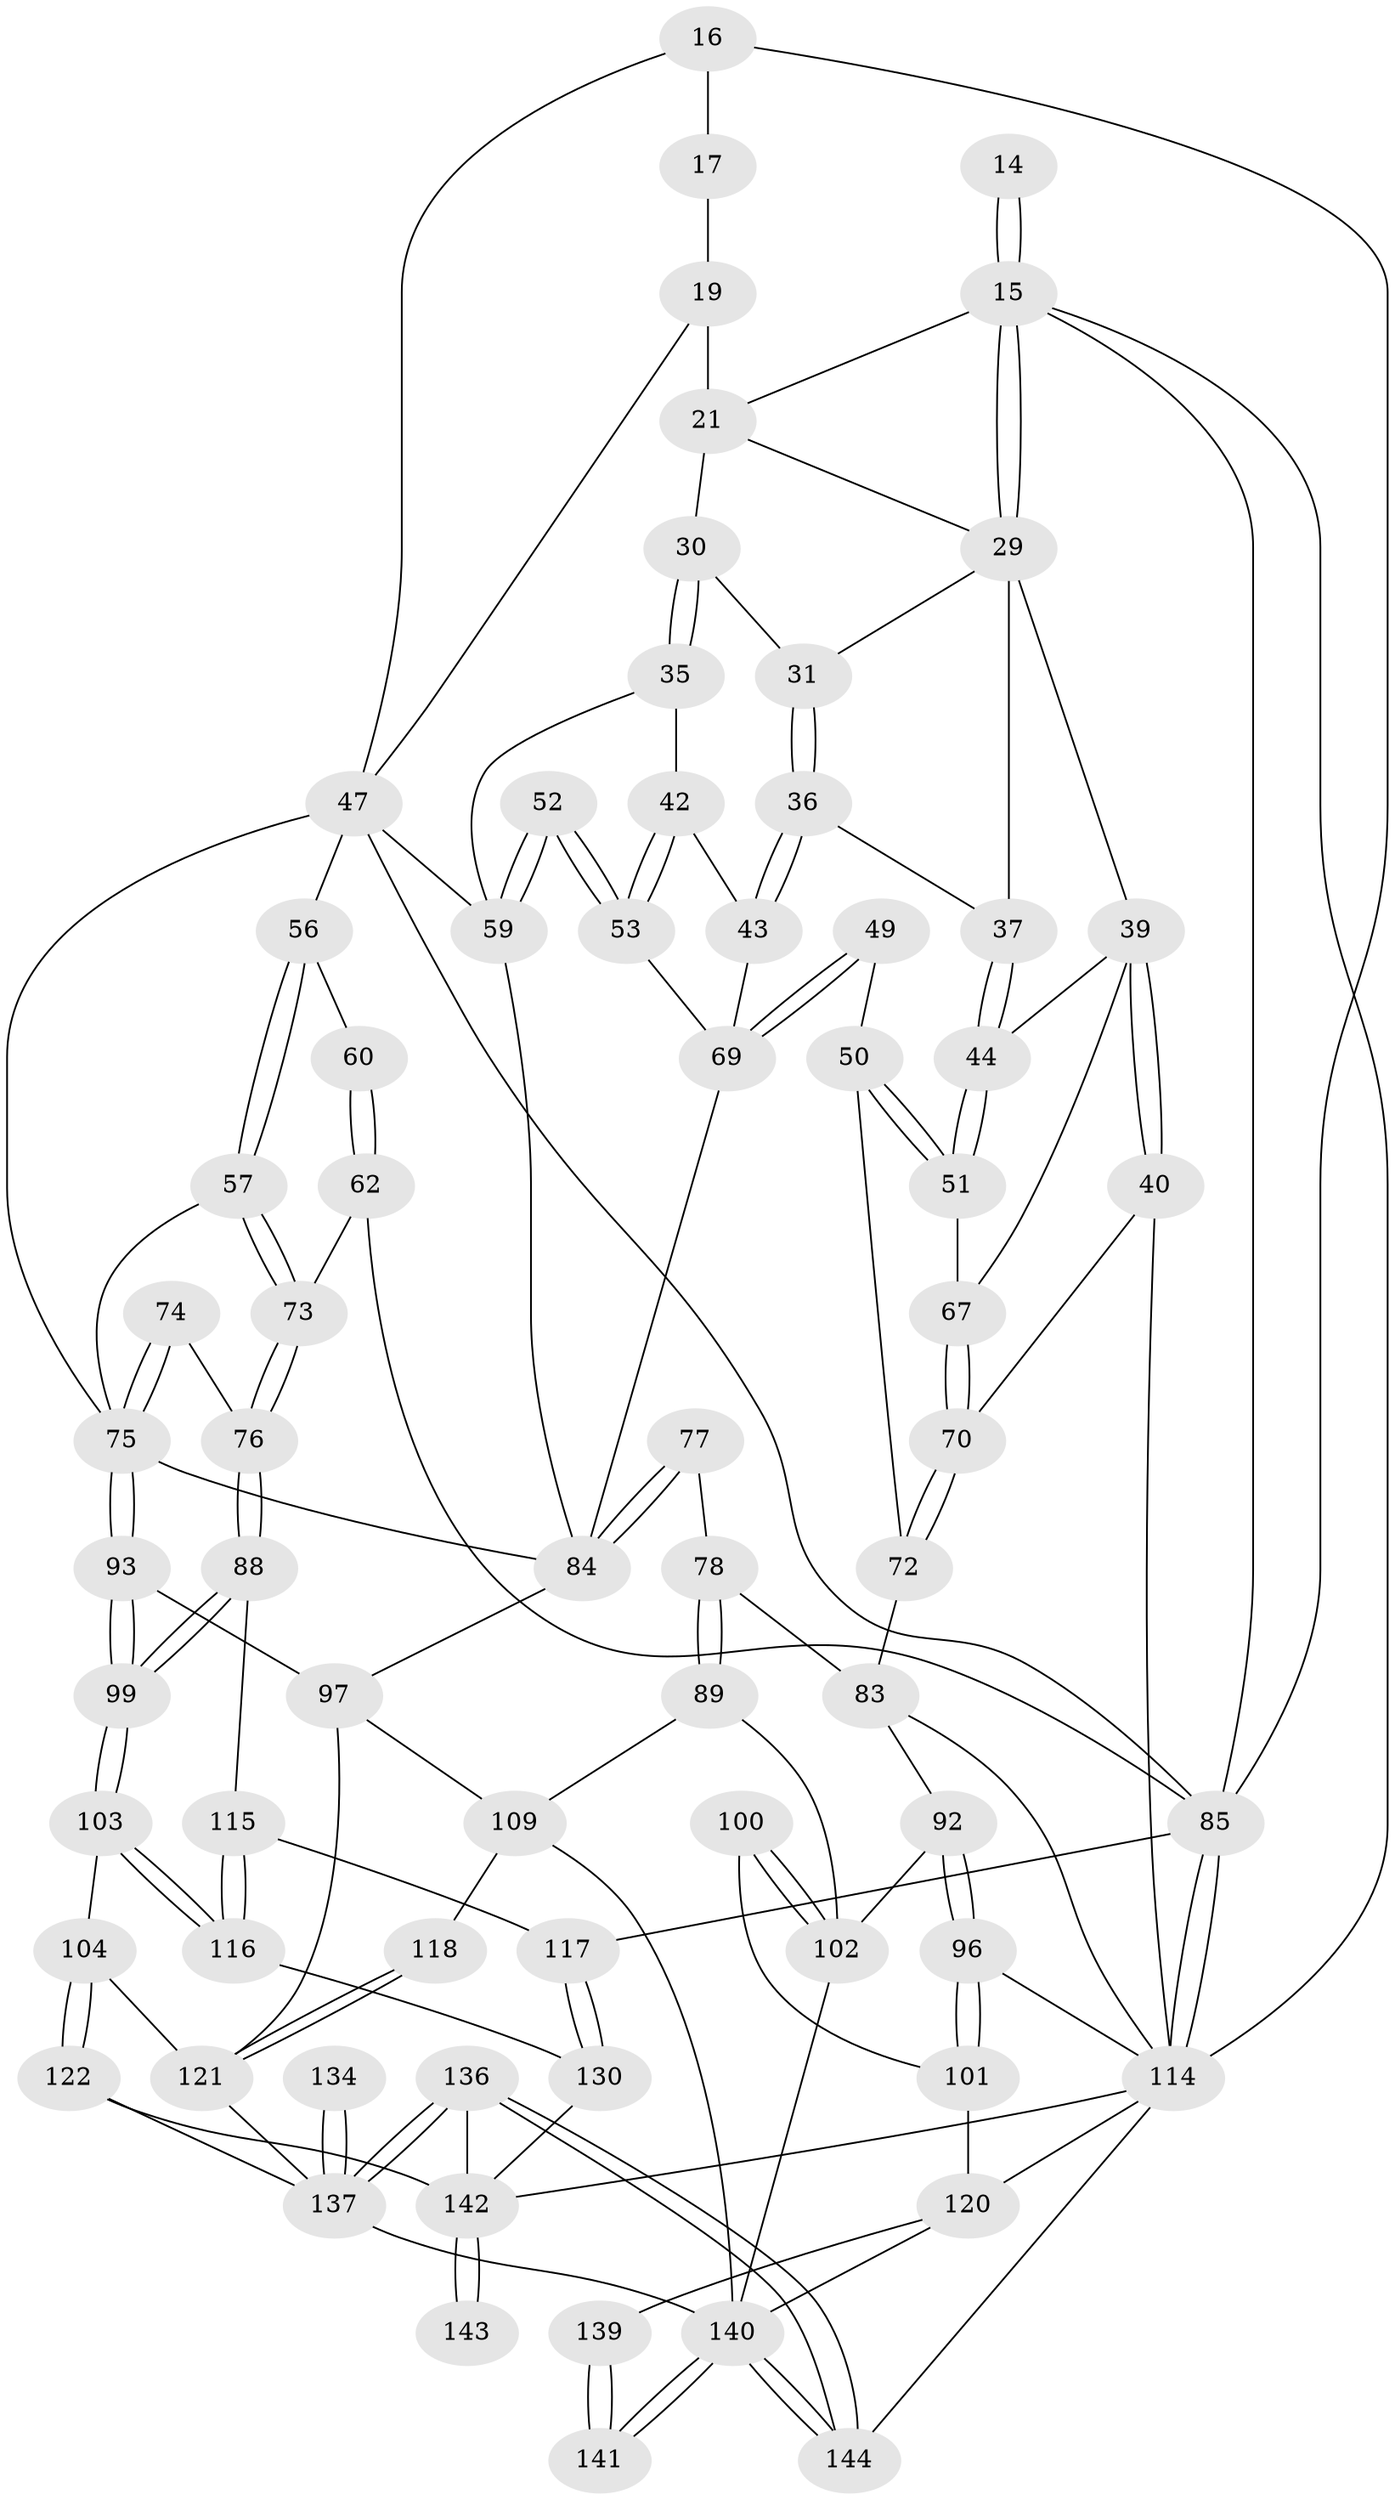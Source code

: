 // original degree distribution, {3: 0.013888888888888888, 5: 0.5555555555555556, 4: 0.2222222222222222, 6: 0.20833333333333334}
// Generated by graph-tools (version 1.1) at 2025/01/03/09/25 05:01:35]
// undirected, 72 vertices, 161 edges
graph export_dot {
graph [start="1"]
  node [color=gray90,style=filled];
  14 [pos="+0.1653131313552273+0.1313246384569547"];
  15 [pos="+0.1377650463918746+0.15389238578625522",super="+13+10"];
  16 [pos="+0.7798539803529438+0.0748992214477105",super="+4"];
  17 [pos="+0.7546848106743642+0.06271788946873638",super="+3"];
  19 [pos="+0.4916324547902612+0",super="+2+18"];
  21 [pos="+0.28898280683160665+0.09856231400378068",super="+20+8"];
  29 [pos="+0.151309968766628+0.1868979461016702",super="+28"];
  30 [pos="+0.4480013979579751+0.12915017162595843"];
  31 [pos="+0.3034312846072097+0.2084269595860257"];
  35 [pos="+0.45010297018763246+0.1560229790850026"];
  36 [pos="+0.29476202808931345+0.2463493313664794"];
  37 [pos="+0.28046446819382237+0.2527052917716799"];
  39 [pos="+0.12568501650732858+0.2844647122592037",super="+38"];
  40 [pos="+0.05245208808088443+0.34545686435865786"];
  42 [pos="+0.4162277170534798+0.23172396011624266"];
  43 [pos="+0.36866473805427075+0.2884529395518935"];
  44 [pos="+0.24553763976450738+0.30670735925121523"];
  47 [pos="+0.8041012779829887+0.27714259686482645",super="+26+32"];
  49 [pos="+0.349100796587987+0.36075706191232515"];
  50 [pos="+0.2880434659239411+0.3816566118686861"];
  51 [pos="+0.2562014094352817+0.34336183442472173"];
  52 [pos="+0.5123486401435323+0.32927466213171164"];
  53 [pos="+0.47534248731881906+0.3315320729531592"];
  56 [pos="+0.8660279229113873+0.35860896548232546",super="+46+45"];
  57 [pos="+0.8553870323353644+0.3684244411429471"];
  59 [pos="+0.5682939449288908+0.4078725744743301",super="+33+34"];
  60 [pos="+0.9285845428439818+0.3400648103694407"];
  62 [pos="+1+0.45589337656436324"];
  67 [pos="+0.18934921418241696+0.35602997964460864"];
  69 [pos="+0.4260775297595417+0.4384652718241724",super="+66+48"];
  70 [pos="+0.1593155054761265+0.4121085590163444"];
  72 [pos="+0.18603052293867367+0.453454660991517",super="+71"];
  73 [pos="+0.906695333712394+0.4851534042917467"];
  74 [pos="+0.7555944557862344+0.5030826156942318"];
  75 [pos="+0.7120050994370868+0.504213059945652",super="+63+55+58"];
  76 [pos="+0.8443079497138282+0.5265566314615342"];
  77 [pos="+0.3959395446112848+0.5093143878077904"];
  78 [pos="+0.3546953643672467+0.534256534544416"];
  83 [pos="+0.27324274722840525+0.5457453117722884",super="+80+79"];
  84 [pos="+0.5171436680378293+0.5877474763822098",super="+64+65+68"];
  85 [pos="+1+0.6372951401004301",super="+61+25+6"];
  88 [pos="+0.8872532131006404+0.6412474723311203"];
  89 [pos="+0.3648734451246666+0.6160145772426242"];
  92 [pos="+0.2642543853573788+0.5963653215734012"];
  93 [pos="+0.7000639966533796+0.582742873593469"];
  96 [pos="+0.14649235796324853+0.6278785146418049"];
  97 [pos="+0.5068494422146379+0.6560080198358847",super="+95+94"];
  99 [pos="+0.7104653697979012+0.6838020481987462"];
  100 [pos="+0.19850092312995635+0.679551678075136"];
  101 [pos="+0.18326610021093503+0.6723520321563902"];
  102 [pos="+0.2621314364986243+0.7455091127190697",super="+90+91"];
  103 [pos="+0.6974411697367069+0.7243084539390673"];
  104 [pos="+0.5930720540126178+0.7529991483941645"];
  109 [pos="+0.34852380668871225+0.7845599808183404",super="+98"];
  114 [pos="+1+1",super="+108+107"];
  115 [pos="+0.8738335252339087+0.692989315338496",super="+87"];
  116 [pos="+0.7891106473746611+0.820452907796849"];
  117 [pos="+0.9248046785095052+0.8151526719309429",super="+86"];
  118 [pos="+0.3983010900186391+0.8065300198670666"];
  120 [pos="+0.25658049979731695+0.837602008317096",super="+112+113"];
  121 [pos="+0.4271464623084612+0.8239701709793714",super="+111"];
  122 [pos="+0.5894364320630797+0.8588870261083167"];
  130 [pos="+0.8962323677729008+0.8653276815983088",super="+126"];
  134 [pos="+0.5168758409186508+0.9675520403612754"];
  136 [pos="+0.5227009243203851+1"];
  137 [pos="+0.4981826704667627+1",super="+132+124"];
  139 [pos="+0.10835349866563534+0.9201840469741203",super="+138"];
  140 [pos="+0.28794003336929014+1",super="+133+119"];
  141 [pos="+0.26886552362091615+1"];
  142 [pos="+0.7514819897240966+1",super="+131+135+129+128"];
  143 [pos="+0.7477927719317924+0.9946788483299491"];
  144 [pos="+0.299466739411659+1"];
  14 -- 15 [weight=3];
  14 -- 15;
  15 -- 29;
  15 -- 29;
  15 -- 85;
  15 -- 114;
  15 -- 21;
  16 -- 17 [weight=2];
  16 -- 85;
  16 -- 47;
  17 -- 19 [weight=2];
  19 -- 21 [weight=2];
  19 -- 47;
  21 -- 30;
  21 -- 29;
  29 -- 39;
  29 -- 37;
  29 -- 31;
  30 -- 31;
  30 -- 35;
  30 -- 35;
  31 -- 36;
  31 -- 36;
  35 -- 42;
  35 -- 59;
  36 -- 37;
  36 -- 43;
  36 -- 43;
  37 -- 44;
  37 -- 44;
  39 -- 40;
  39 -- 40;
  39 -- 67;
  39 -- 44;
  40 -- 70;
  40 -- 114;
  42 -- 43;
  42 -- 53;
  42 -- 53;
  43 -- 69;
  44 -- 51;
  44 -- 51;
  47 -- 56 [weight=2];
  47 -- 75 [weight=2];
  47 -- 85;
  47 -- 59;
  49 -- 50;
  49 -- 69 [weight=2];
  49 -- 69;
  50 -- 51;
  50 -- 51;
  50 -- 72;
  51 -- 67;
  52 -- 53;
  52 -- 53;
  52 -- 59 [weight=2];
  52 -- 59;
  53 -- 69;
  56 -- 57;
  56 -- 57;
  56 -- 60 [weight=2];
  57 -- 73;
  57 -- 73;
  57 -- 75;
  59 -- 84;
  60 -- 62;
  60 -- 62;
  62 -- 73;
  62 -- 85;
  67 -- 70;
  67 -- 70;
  69 -- 84;
  70 -- 72;
  70 -- 72;
  72 -- 83 [weight=2];
  73 -- 76;
  73 -- 76;
  74 -- 75 [weight=2];
  74 -- 75;
  74 -- 76;
  75 -- 93;
  75 -- 93;
  75 -- 84;
  76 -- 88;
  76 -- 88;
  77 -- 78;
  77 -- 84 [weight=2];
  77 -- 84;
  78 -- 89;
  78 -- 89;
  78 -- 83;
  83 -- 92;
  83 -- 114;
  84 -- 97;
  85 -- 114 [weight=4];
  85 -- 114;
  85 -- 117;
  88 -- 99;
  88 -- 99;
  88 -- 115;
  89 -- 102;
  89 -- 109;
  92 -- 96;
  92 -- 96;
  92 -- 102;
  93 -- 99;
  93 -- 99;
  93 -- 97;
  96 -- 101;
  96 -- 101;
  96 -- 114;
  97 -- 109;
  97 -- 121 [weight=2];
  99 -- 103;
  99 -- 103;
  100 -- 101;
  100 -- 102 [weight=2];
  100 -- 102;
  101 -- 120;
  102 -- 140;
  103 -- 104;
  103 -- 116;
  103 -- 116;
  104 -- 122;
  104 -- 122;
  104 -- 121;
  109 -- 118;
  109 -- 140;
  114 -- 144;
  114 -- 142;
  114 -- 120;
  115 -- 116;
  115 -- 116;
  115 -- 117 [weight=2];
  116 -- 130;
  117 -- 130;
  117 -- 130;
  118 -- 121 [weight=2];
  118 -- 121;
  120 -- 139 [weight=2];
  120 -- 140;
  121 -- 137;
  122 -- 142;
  122 -- 137;
  130 -- 142 [weight=2];
  134 -- 137 [weight=3];
  134 -- 137;
  136 -- 137;
  136 -- 137;
  136 -- 144;
  136 -- 144;
  136 -- 142;
  137 -- 140;
  139 -- 141 [weight=2];
  139 -- 141;
  140 -- 141;
  140 -- 141;
  140 -- 144;
  140 -- 144;
  142 -- 143 [weight=3];
  142 -- 143;
}
